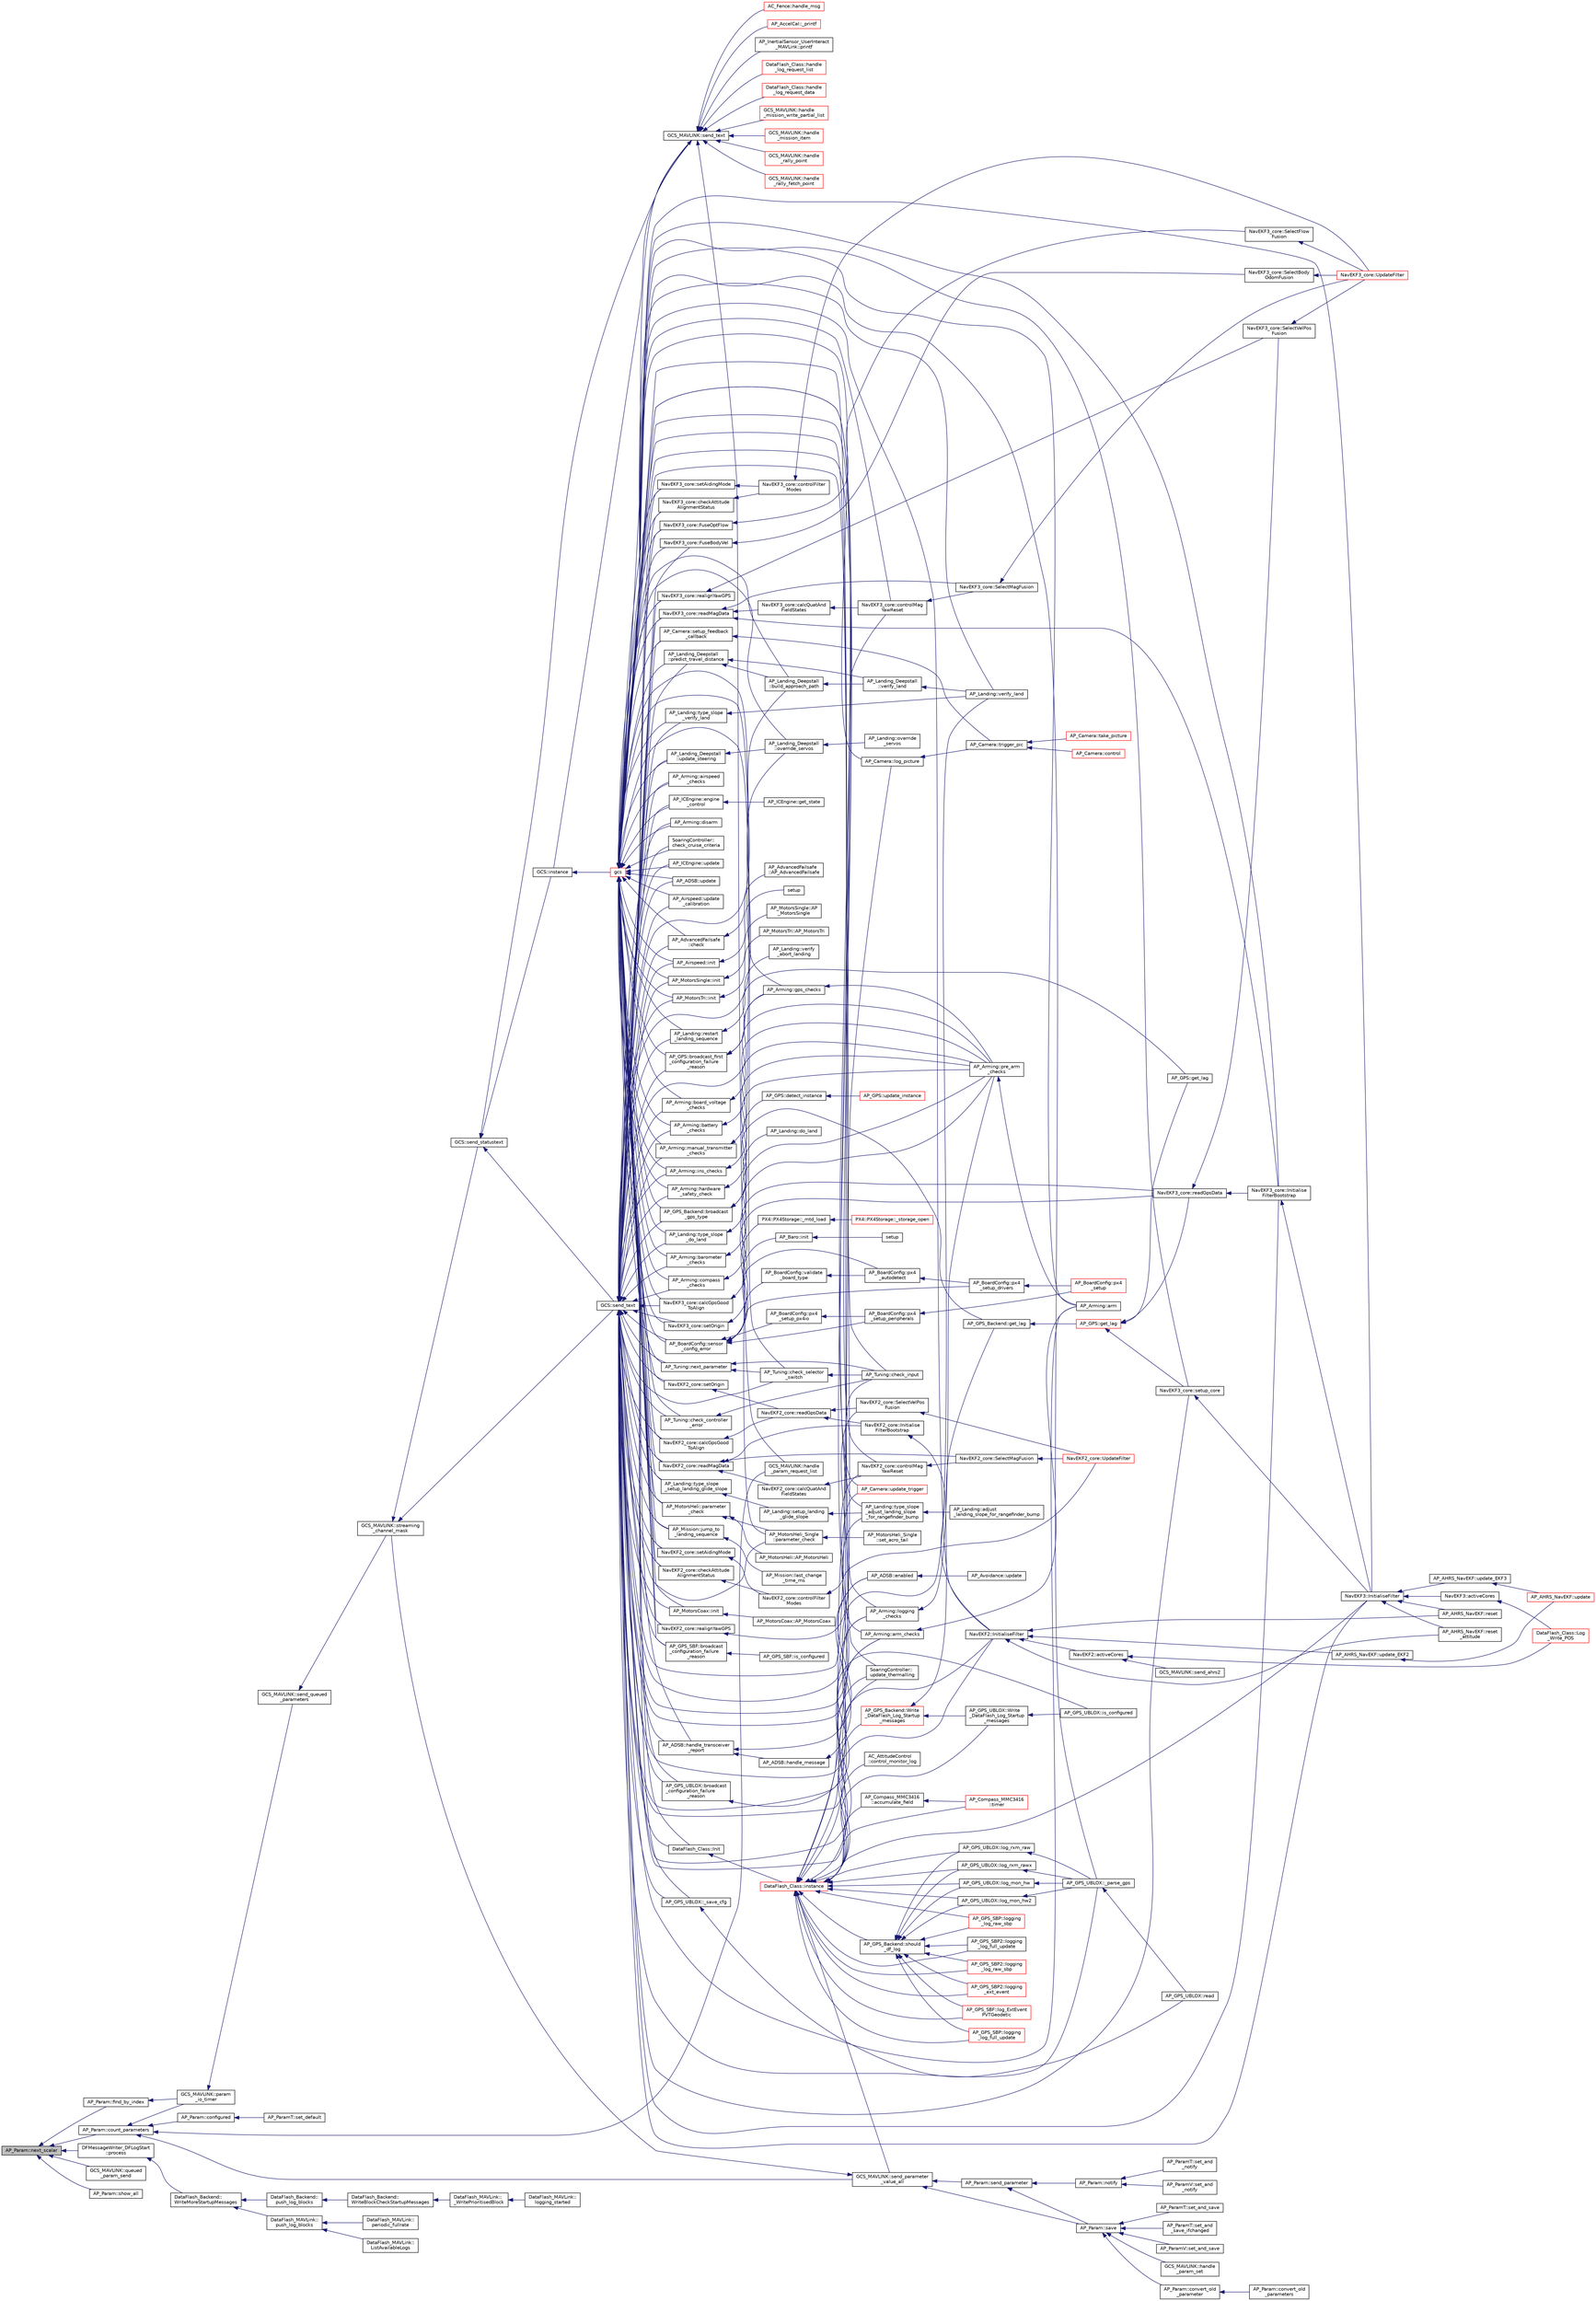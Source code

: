 digraph "AP_Param::next_scalar"
{
 // INTERACTIVE_SVG=YES
  edge [fontname="Helvetica",fontsize="10",labelfontname="Helvetica",labelfontsize="10"];
  node [fontname="Helvetica",fontsize="10",shape=record];
  rankdir="LR";
  Node1 [label="AP_Param::next_scalar",height=0.2,width=0.4,color="black", fillcolor="grey75", style="filled", fontcolor="black"];
  Node1 -> Node2 [dir="back",color="midnightblue",fontsize="10",style="solid",fontname="Helvetica"];
  Node2 [label="AP_Param::count_parameters",height=0.2,width=0.4,color="black", fillcolor="white", style="filled",URL="$classAP__Param.html#a0819a26c7b80edb7a245036d1303cc75"];
  Node2 -> Node3 [dir="back",color="midnightblue",fontsize="10",style="solid",fontname="Helvetica"];
  Node3 [label="AP_Param::configured",height=0.2,width=0.4,color="black", fillcolor="white", style="filled",URL="$classAP__Param.html#a60934eed4cae32483c185fed4cd6f2fa"];
  Node3 -> Node4 [dir="back",color="midnightblue",fontsize="10",style="solid",fontname="Helvetica"];
  Node4 [label="AP_ParamT::set_default",height=0.2,width=0.4,color="black", fillcolor="white", style="filled",URL="$classAP__ParamT.html#a2f5275aa6f7bfe76f576f9aa13282089"];
  Node2 -> Node5 [dir="back",color="midnightblue",fontsize="10",style="solid",fontname="Helvetica"];
  Node5 [label="GCS_MAVLINK::handle\l_param_request_list",height=0.2,width=0.4,color="black", fillcolor="white", style="filled",URL="$structGCS__MAVLINK.html#a45f2a7f8ba45e6d161ba4d6971e3fd66"];
  Node2 -> Node6 [dir="back",color="midnightblue",fontsize="10",style="solid",fontname="Helvetica"];
  Node6 [label="GCS_MAVLINK::param\l_io_timer",height=0.2,width=0.4,color="black", fillcolor="white", style="filled",URL="$structGCS__MAVLINK.html#aa618589386d5c8d7fd3ff554a3d91600"];
  Node6 -> Node7 [dir="back",color="midnightblue",fontsize="10",style="solid",fontname="Helvetica"];
  Node7 [label="GCS_MAVLINK::send_queued\l_parameters",height=0.2,width=0.4,color="black", fillcolor="white", style="filled",URL="$structGCS__MAVLINK.html#a44943b0751244617b9c32c9f0af6a059"];
  Node7 -> Node8 [dir="back",color="midnightblue",fontsize="10",style="solid",fontname="Helvetica"];
  Node8 [label="GCS_MAVLINK::streaming\l_channel_mask",height=0.2,width=0.4,color="black", fillcolor="white", style="filled",URL="$structGCS__MAVLINK.html#af948c4a65f98679941885e2c7cc12ac5"];
  Node8 -> Node9 [dir="back",color="midnightblue",fontsize="10",style="solid",fontname="Helvetica"];
  Node9 [label="GCS::send_text",height=0.2,width=0.4,color="black", fillcolor="white", style="filled",URL="$classGCS.html#a9866f3484283db744409e40719cef765"];
  Node9 -> Node10 [dir="back",color="midnightblue",fontsize="10",style="solid",fontname="Helvetica"];
  Node10 [label="AP_ADSB::update",height=0.2,width=0.4,color="black", fillcolor="white", style="filled",URL="$classAP__ADSB.html#ab8305f5d3238ab9efff026ed1e6dc283"];
  Node9 -> Node11 [dir="back",color="midnightblue",fontsize="10",style="solid",fontname="Helvetica"];
  Node11 [label="AP_ADSB::handle_transceiver\l_report",height=0.2,width=0.4,color="black", fillcolor="white", style="filled",URL="$classAP__ADSB.html#a3e100c93ec641fc04cbf8b0472a482f2"];
  Node11 -> Node12 [dir="back",color="midnightblue",fontsize="10",style="solid",fontname="Helvetica"];
  Node12 [label="AP_ADSB::enabled",height=0.2,width=0.4,color="black", fillcolor="white", style="filled",URL="$classAP__ADSB.html#af26aa027b7f46c7bc4c6df02e2b383d8"];
  Node12 -> Node13 [dir="back",color="midnightblue",fontsize="10",style="solid",fontname="Helvetica"];
  Node13 [label="AP_Avoidance::update",height=0.2,width=0.4,color="black", fillcolor="white", style="filled",URL="$classAP__Avoidance.html#a37059296c298d5f6d9a5fb11bab4d329"];
  Node11 -> Node14 [dir="back",color="midnightblue",fontsize="10",style="solid",fontname="Helvetica"];
  Node14 [label="AP_ADSB::handle_message",height=0.2,width=0.4,color="black", fillcolor="white", style="filled",URL="$classAP__ADSB.html#add2ce2f5a7bb949117e97164712f814e"];
  Node14 -> Node12 [dir="back",color="midnightblue",fontsize="10",style="solid",fontname="Helvetica"];
  Node9 -> Node15 [dir="back",color="midnightblue",fontsize="10",style="solid",fontname="Helvetica"];
  Node15 [label="AP_AdvancedFailsafe\l::check",height=0.2,width=0.4,color="black", fillcolor="white", style="filled",URL="$classAP__AdvancedFailsafe.html#a017a878d56457eea9bd9a59c07b92190"];
  Node15 -> Node16 [dir="back",color="midnightblue",fontsize="10",style="solid",fontname="Helvetica"];
  Node16 [label="AP_AdvancedFailsafe\l::AP_AdvancedFailsafe",height=0.2,width=0.4,color="black", fillcolor="white", style="filled",URL="$classAP__AdvancedFailsafe.html#a39be1f9cf2fd71b852e60314e24a5014"];
  Node9 -> Node17 [dir="back",color="midnightblue",fontsize="10",style="solid",fontname="Helvetica"];
  Node17 [label="AP_Airspeed::init",height=0.2,width=0.4,color="black", fillcolor="white", style="filled",URL="$classAP__Airspeed.html#a7499575104f24c6502e1148c353d9637"];
  Node17 -> Node18 [dir="back",color="midnightblue",fontsize="10",style="solid",fontname="Helvetica"];
  Node18 [label="setup",height=0.2,width=0.4,color="black", fillcolor="white", style="filled",URL="$Airspeed_8cpp.html#a4fc01d736fe50cf5b977f755b675f11d"];
  Node9 -> Node19 [dir="back",color="midnightblue",fontsize="10",style="solid",fontname="Helvetica"];
  Node19 [label="AP_Airspeed::update\l_calibration",height=0.2,width=0.4,color="black", fillcolor="white", style="filled",URL="$classAP__Airspeed.html#a1c80f3cc71861ab7b3ea235439746645"];
  Node9 -> Node20 [dir="back",color="midnightblue",fontsize="10",style="solid",fontname="Helvetica"];
  Node20 [label="AP_Arming::barometer\l_checks",height=0.2,width=0.4,color="black", fillcolor="white", style="filled",URL="$classAP__Arming.html#af6f4e5ed936ada30378367cda0ad7710"];
  Node20 -> Node21 [dir="back",color="midnightblue",fontsize="10",style="solid",fontname="Helvetica"];
  Node21 [label="AP_Arming::pre_arm\l_checks",height=0.2,width=0.4,color="black", fillcolor="white", style="filled",URL="$classAP__Arming.html#a73c03baf7f22b7124a2ac9e9286a850a"];
  Node21 -> Node22 [dir="back",color="midnightblue",fontsize="10",style="solid",fontname="Helvetica"];
  Node22 [label="AP_Arming::arm",height=0.2,width=0.4,color="black", fillcolor="white", style="filled",URL="$classAP__Arming.html#a47b859d9929a736df2f08a1cad03efcb"];
  Node9 -> Node23 [dir="back",color="midnightblue",fontsize="10",style="solid",fontname="Helvetica"];
  Node23 [label="AP_Arming::airspeed\l_checks",height=0.2,width=0.4,color="black", fillcolor="white", style="filled",URL="$classAP__Arming.html#a2b7ca6e3c7517feca088b28d45f2fc61"];
  Node9 -> Node24 [dir="back",color="midnightblue",fontsize="10",style="solid",fontname="Helvetica"];
  Node24 [label="AP_Arming::logging\l_checks",height=0.2,width=0.4,color="black", fillcolor="white", style="filled",URL="$classAP__Arming.html#a42b683a689bf706a186653bcf3c1d442"];
  Node24 -> Node21 [dir="back",color="midnightblue",fontsize="10",style="solid",fontname="Helvetica"];
  Node9 -> Node25 [dir="back",color="midnightblue",fontsize="10",style="solid",fontname="Helvetica"];
  Node25 [label="AP_Arming::ins_checks",height=0.2,width=0.4,color="black", fillcolor="white", style="filled",URL="$classAP__Arming.html#a98bb929393d206413a92adb94d443fc8"];
  Node25 -> Node21 [dir="back",color="midnightblue",fontsize="10",style="solid",fontname="Helvetica"];
  Node9 -> Node26 [dir="back",color="midnightblue",fontsize="10",style="solid",fontname="Helvetica"];
  Node26 [label="AP_Arming::compass\l_checks",height=0.2,width=0.4,color="black", fillcolor="white", style="filled",URL="$classAP__Arming.html#a24332b3f5e2e233914bce12e69ae9564"];
  Node26 -> Node21 [dir="back",color="midnightblue",fontsize="10",style="solid",fontname="Helvetica"];
  Node9 -> Node27 [dir="back",color="midnightblue",fontsize="10",style="solid",fontname="Helvetica"];
  Node27 [label="AP_Arming::gps_checks",height=0.2,width=0.4,color="black", fillcolor="white", style="filled",URL="$classAP__Arming.html#a3e31fe40e0d7d0e6befd2f82dd6b5a6d"];
  Node27 -> Node21 [dir="back",color="midnightblue",fontsize="10",style="solid",fontname="Helvetica"];
  Node9 -> Node28 [dir="back",color="midnightblue",fontsize="10",style="solid",fontname="Helvetica"];
  Node28 [label="AP_Arming::battery\l_checks",height=0.2,width=0.4,color="black", fillcolor="white", style="filled",URL="$classAP__Arming.html#a03bd378dc54cf6f8624cac6c2e59aa79"];
  Node28 -> Node21 [dir="back",color="midnightblue",fontsize="10",style="solid",fontname="Helvetica"];
  Node9 -> Node29 [dir="back",color="midnightblue",fontsize="10",style="solid",fontname="Helvetica"];
  Node29 [label="AP_Arming::hardware\l_safety_check",height=0.2,width=0.4,color="black", fillcolor="white", style="filled",URL="$classAP__Arming.html#a66dd88cc4605d1c91c655b2959274b5c"];
  Node29 -> Node21 [dir="back",color="midnightblue",fontsize="10",style="solid",fontname="Helvetica"];
  Node9 -> Node30 [dir="back",color="midnightblue",fontsize="10",style="solid",fontname="Helvetica"];
  Node30 [label="AP_Arming::manual_transmitter\l_checks",height=0.2,width=0.4,color="black", fillcolor="white", style="filled",URL="$classAP__Arming.html#aa2db8e16fc960948bf9ddd7fd875bb3b"];
  Node30 -> Node21 [dir="back",color="midnightblue",fontsize="10",style="solid",fontname="Helvetica"];
  Node9 -> Node31 [dir="back",color="midnightblue",fontsize="10",style="solid",fontname="Helvetica"];
  Node31 [label="AP_Arming::board_voltage\l_checks",height=0.2,width=0.4,color="black", fillcolor="white", style="filled",URL="$classAP__Arming.html#a3a7732a0c5ed5b5ccbb97e72c2a6587c"];
  Node31 -> Node21 [dir="back",color="midnightblue",fontsize="10",style="solid",fontname="Helvetica"];
  Node9 -> Node32 [dir="back",color="midnightblue",fontsize="10",style="solid",fontname="Helvetica"];
  Node32 [label="AP_Arming::arm_checks",height=0.2,width=0.4,color="black", fillcolor="white", style="filled",URL="$classAP__Arming.html#ab2f0095af9b74996b11006d85fc137ed"];
  Node32 -> Node22 [dir="back",color="midnightblue",fontsize="10",style="solid",fontname="Helvetica"];
  Node9 -> Node22 [dir="back",color="midnightblue",fontsize="10",style="solid",fontname="Helvetica"];
  Node9 -> Node33 [dir="back",color="midnightblue",fontsize="10",style="solid",fontname="Helvetica"];
  Node33 [label="AP_Arming::disarm",height=0.2,width=0.4,color="black", fillcolor="white", style="filled",URL="$classAP__Arming.html#a1cd502992feb63526f3e2942576d4c03"];
  Node9 -> Node34 [dir="back",color="midnightblue",fontsize="10",style="solid",fontname="Helvetica"];
  Node34 [label="AP_BoardConfig::sensor\l_config_error",height=0.2,width=0.4,color="black", fillcolor="white", style="filled",URL="$classAP__BoardConfig.html#ab7d977aecbbe7090266bee755bf2cc32"];
  Node34 -> Node35 [dir="back",color="midnightblue",fontsize="10",style="solid",fontname="Helvetica"];
  Node35 [label="PX4::PX4Storage::_mtd_load",height=0.2,width=0.4,color="black", fillcolor="white", style="filled",URL="$classPX4_1_1PX4Storage.html#aad546c170b46ea2e79f105f6a3118ae3"];
  Node35 -> Node36 [dir="back",color="midnightblue",fontsize="10",style="solid",fontname="Helvetica"];
  Node36 [label="PX4::PX4Storage::_storage_open",height=0.2,width=0.4,color="red", fillcolor="white", style="filled",URL="$classPX4_1_1PX4Storage.html#a02878fb502221c2389d3758bbab18170"];
  Node34 -> Node37 [dir="back",color="midnightblue",fontsize="10",style="solid",fontname="Helvetica"];
  Node37 [label="AP_Baro::init",height=0.2,width=0.4,color="black", fillcolor="white", style="filled",URL="$classAP__Baro.html#a942db790233528bfbb4d9a07c3454360"];
  Node37 -> Node38 [dir="back",color="midnightblue",fontsize="10",style="solid",fontname="Helvetica"];
  Node38 [label="setup",height=0.2,width=0.4,color="black", fillcolor="white", style="filled",URL="$BARO__generic_8cpp.html#a4fc01d736fe50cf5b977f755b675f11d"];
  Node34 -> Node39 [dir="back",color="midnightblue",fontsize="10",style="solid",fontname="Helvetica"];
  Node39 [label="AP_BoardConfig::px4\l_autodetect",height=0.2,width=0.4,color="black", fillcolor="white", style="filled",URL="$classAP__BoardConfig.html#a7c4ef7fb1a262ecf7ae398c064a8bd2b"];
  Node39 -> Node40 [dir="back",color="midnightblue",fontsize="10",style="solid",fontname="Helvetica"];
  Node40 [label="AP_BoardConfig::px4\l_setup_drivers",height=0.2,width=0.4,color="black", fillcolor="white", style="filled",URL="$classAP__BoardConfig.html#a8eea748fde57e8fe745477393457c576"];
  Node40 -> Node41 [dir="back",color="midnightblue",fontsize="10",style="solid",fontname="Helvetica"];
  Node41 [label="AP_BoardConfig::px4\l_setup",height=0.2,width=0.4,color="red", fillcolor="white", style="filled",URL="$classAP__BoardConfig.html#acc8c8524ca7415a823bb446a8a09d1f1"];
  Node34 -> Node40 [dir="back",color="midnightblue",fontsize="10",style="solid",fontname="Helvetica"];
  Node34 -> Node42 [dir="back",color="midnightblue",fontsize="10",style="solid",fontname="Helvetica"];
  Node42 [label="AP_BoardConfig::px4\l_setup_peripherals",height=0.2,width=0.4,color="black", fillcolor="white", style="filled",URL="$classAP__BoardConfig.html#abf10a9f4d43760ea3311c4bd22e6205f"];
  Node42 -> Node41 [dir="back",color="midnightblue",fontsize="10",style="solid",fontname="Helvetica"];
  Node34 -> Node43 [dir="back",color="midnightblue",fontsize="10",style="solid",fontname="Helvetica"];
  Node43 [label="AP_BoardConfig::px4\l_setup_px4io",height=0.2,width=0.4,color="black", fillcolor="white", style="filled",URL="$classAP__BoardConfig.html#aa2db66012c1c14fc1ae4f42ff3433785"];
  Node43 -> Node42 [dir="back",color="midnightblue",fontsize="10",style="solid",fontname="Helvetica"];
  Node34 -> Node44 [dir="back",color="midnightblue",fontsize="10",style="solid",fontname="Helvetica"];
  Node44 [label="AP_BoardConfig::validate\l_board_type",height=0.2,width=0.4,color="black", fillcolor="white", style="filled",URL="$classAP__BoardConfig.html#a4627edfc76be9285ca507f8a58c60b72"];
  Node44 -> Node39 [dir="back",color="midnightblue",fontsize="10",style="solid",fontname="Helvetica"];
  Node9 -> Node45 [dir="back",color="midnightblue",fontsize="10",style="solid",fontname="Helvetica"];
  Node45 [label="AP_Camera::setup_feedback\l_callback",height=0.2,width=0.4,color="black", fillcolor="white", style="filled",URL="$classAP__Camera.html#a52203d3c3cc7e420e58c6d0e882f35f4"];
  Node45 -> Node46 [dir="back",color="midnightblue",fontsize="10",style="solid",fontname="Helvetica"];
  Node46 [label="AP_Camera::trigger_pic",height=0.2,width=0.4,color="black", fillcolor="white", style="filled",URL="$classAP__Camera.html#a912338131e4f4ab09eb09139d471b7b3"];
  Node46 -> Node47 [dir="back",color="midnightblue",fontsize="10",style="solid",fontname="Helvetica"];
  Node47 [label="AP_Camera::control",height=0.2,width=0.4,color="red", fillcolor="white", style="filled",URL="$classAP__Camera.html#a7c7aa23d1a71db5345bb11899bbb8f31"];
  Node46 -> Node48 [dir="back",color="midnightblue",fontsize="10",style="solid",fontname="Helvetica"];
  Node48 [label="AP_Camera::take_picture",height=0.2,width=0.4,color="red", fillcolor="white", style="filled",URL="$classAP__Camera.html#a5d7170c290ba358aab4e79e8e79bbb70"];
  Node9 -> Node49 [dir="back",color="midnightblue",fontsize="10",style="solid",fontname="Helvetica"];
  Node49 [label="AP_GPS::broadcast_first\l_configuration_failure\l_reason",height=0.2,width=0.4,color="black", fillcolor="white", style="filled",URL="$classAP__GPS.html#a04a660c6aeee0add4d4d6ebac74c2944"];
  Node49 -> Node50 [dir="back",color="midnightblue",fontsize="10",style="solid",fontname="Helvetica"];
  Node50 [label="AP_GPS::get_lag",height=0.2,width=0.4,color="black", fillcolor="white", style="filled",URL="$classAP__GPS.html#a6e74a89971cdb43f9d24e5dd9a36a090"];
  Node49 -> Node27 [dir="back",color="midnightblue",fontsize="10",style="solid",fontname="Helvetica"];
  Node9 -> Node51 [dir="back",color="midnightblue",fontsize="10",style="solid",fontname="Helvetica"];
  Node51 [label="AP_GPS_SBF::broadcast\l_configuration_failure\l_reason",height=0.2,width=0.4,color="black", fillcolor="white", style="filled",URL="$classAP__GPS__SBF.html#a3afd5ceacd87462981cc290fd3dcc66d"];
  Node51 -> Node52 [dir="back",color="midnightblue",fontsize="10",style="solid",fontname="Helvetica"];
  Node52 [label="AP_GPS_SBF::is_configured",height=0.2,width=0.4,color="black", fillcolor="white", style="filled",URL="$classAP__GPS__SBF.html#a6efa60b7831d8b60ebee050d2d37842d"];
  Node9 -> Node53 [dir="back",color="midnightblue",fontsize="10",style="solid",fontname="Helvetica"];
  Node53 [label="AP_GPS_UBLOX::_parse_gps",height=0.2,width=0.4,color="black", fillcolor="white", style="filled",URL="$classAP__GPS__UBLOX.html#a16ae8ab4b0babfbc2245beb0a438ec33"];
  Node53 -> Node54 [dir="back",color="midnightblue",fontsize="10",style="solid",fontname="Helvetica"];
  Node54 [label="AP_GPS_UBLOX::read",height=0.2,width=0.4,color="black", fillcolor="white", style="filled",URL="$classAP__GPS__UBLOX.html#a09825f5ca37ee9bdb5e0939a4073a84e"];
  Node9 -> Node55 [dir="back",color="midnightblue",fontsize="10",style="solid",fontname="Helvetica"];
  Node55 [label="AP_GPS_UBLOX::_save_cfg",height=0.2,width=0.4,color="black", fillcolor="white", style="filled",URL="$classAP__GPS__UBLOX.html#a735f714c51ff36ab8e5fa4cf266627ab"];
  Node55 -> Node54 [dir="back",color="midnightblue",fontsize="10",style="solid",fontname="Helvetica"];
  Node9 -> Node56 [dir="back",color="midnightblue",fontsize="10",style="solid",fontname="Helvetica"];
  Node56 [label="AP_GPS_UBLOX::broadcast\l_configuration_failure\l_reason",height=0.2,width=0.4,color="black", fillcolor="white", style="filled",URL="$classAP__GPS__UBLOX.html#a63fbd7a6bd3cac3ce3072a4713a0d1bc"];
  Node56 -> Node57 [dir="back",color="midnightblue",fontsize="10",style="solid",fontname="Helvetica"];
  Node57 [label="AP_GPS_UBLOX::is_configured",height=0.2,width=0.4,color="black", fillcolor="white", style="filled",URL="$classAP__GPS__UBLOX.html#a58f67b3059c4ba8892d12ae9139f077d"];
  Node9 -> Node58 [dir="back",color="midnightblue",fontsize="10",style="solid",fontname="Helvetica"];
  Node58 [label="AP_GPS_Backend::broadcast\l_gps_type",height=0.2,width=0.4,color="black", fillcolor="white", style="filled",URL="$classAP__GPS__Backend.html#ae08cc0de134fdba86c629c09dc5c8790"];
  Node58 -> Node59 [dir="back",color="midnightblue",fontsize="10",style="solid",fontname="Helvetica"];
  Node59 [label="AP_GPS::detect_instance",height=0.2,width=0.4,color="black", fillcolor="white", style="filled",URL="$classAP__GPS.html#a4bdd5c70ed358b4147a58c7d09f040dd"];
  Node59 -> Node60 [dir="back",color="midnightblue",fontsize="10",style="solid",fontname="Helvetica"];
  Node60 [label="AP_GPS::update_instance",height=0.2,width=0.4,color="red", fillcolor="white", style="filled",URL="$classAP__GPS.html#a83302e8b52e5d01ae67375b3542eb460"];
  Node58 -> Node61 [dir="back",color="midnightblue",fontsize="10",style="solid",fontname="Helvetica"];
  Node61 [label="AP_GPS_Backend::get_lag",height=0.2,width=0.4,color="black", fillcolor="white", style="filled",URL="$classAP__GPS__Backend.html#aef958d85d2717afc7b1e3af3eaf19291"];
  Node61 -> Node62 [dir="back",color="midnightblue",fontsize="10",style="solid",fontname="Helvetica"];
  Node62 [label="AP_GPS::get_lag",height=0.2,width=0.4,color="red", fillcolor="white", style="filled",URL="$classAP__GPS.html#a4a682466e84404be8ca6f66816fd56a5"];
  Node62 -> Node50 [dir="back",color="midnightblue",fontsize="10",style="solid",fontname="Helvetica"];
  Node62 -> Node63 [dir="back",color="midnightblue",fontsize="10",style="solid",fontname="Helvetica"];
  Node63 [label="NavEKF3_core::readGpsData",height=0.2,width=0.4,color="black", fillcolor="white", style="filled",URL="$classNavEKF3__core.html#ac8dc281034818e5fc9b2207daa2b7c3a"];
  Node63 -> Node64 [dir="back",color="midnightblue",fontsize="10",style="solid",fontname="Helvetica"];
  Node64 [label="NavEKF3_core::Initialise\lFilterBootstrap",height=0.2,width=0.4,color="black", fillcolor="white", style="filled",URL="$classNavEKF3__core.html#aae18ada44b1b7be0d45af03391ef961a"];
  Node64 -> Node65 [dir="back",color="midnightblue",fontsize="10",style="solid",fontname="Helvetica"];
  Node65 [label="NavEKF3::InitialiseFilter",height=0.2,width=0.4,color="black", fillcolor="white", style="filled",URL="$classNavEKF3.html#a07f064fa513fbb6e7188141904f3b5b5"];
  Node65 -> Node66 [dir="back",color="midnightblue",fontsize="10",style="solid",fontname="Helvetica"];
  Node66 [label="AP_AHRS_NavEKF::update_EKF3",height=0.2,width=0.4,color="black", fillcolor="white", style="filled",URL="$classAP__AHRS__NavEKF.html#a324160404f12959e955554f5aed26459"];
  Node66 -> Node67 [dir="back",color="midnightblue",fontsize="10",style="solid",fontname="Helvetica"];
  Node67 [label="AP_AHRS_NavEKF::update",height=0.2,width=0.4,color="red", fillcolor="white", style="filled",URL="$classAP__AHRS__NavEKF.html#ac8111979c5dc37a55b2c50818534ea52"];
  Node65 -> Node68 [dir="back",color="midnightblue",fontsize="10",style="solid",fontname="Helvetica"];
  Node68 [label="AP_AHRS_NavEKF::reset",height=0.2,width=0.4,color="black", fillcolor="white", style="filled",URL="$classAP__AHRS__NavEKF.html#a532ff0df024a4537e5a108c42ba405a7"];
  Node65 -> Node69 [dir="back",color="midnightblue",fontsize="10",style="solid",fontname="Helvetica"];
  Node69 [label="AP_AHRS_NavEKF::reset\l_attitude",height=0.2,width=0.4,color="black", fillcolor="white", style="filled",URL="$classAP__AHRS__NavEKF.html#a9bd3c7f1793a48cd0d736b19fbfaf19a"];
  Node65 -> Node70 [dir="back",color="midnightblue",fontsize="10",style="solid",fontname="Helvetica"];
  Node70 [label="NavEKF3::activeCores",height=0.2,width=0.4,color="black", fillcolor="white", style="filled",URL="$classNavEKF3.html#a3e1f50ad977a17222fcd7a6851b0f2ec"];
  Node70 -> Node71 [dir="back",color="midnightblue",fontsize="10",style="solid",fontname="Helvetica"];
  Node71 [label="DataFlash_Class::Log\l_Write_POS",height=0.2,width=0.4,color="red", fillcolor="white", style="filled",URL="$classDataFlash__Class.html#a46e58faaa53c44516433f6bb7bde4163"];
  Node63 -> Node72 [dir="back",color="midnightblue",fontsize="10",style="solid",fontname="Helvetica"];
  Node72 [label="NavEKF3_core::SelectVelPos\lFusion",height=0.2,width=0.4,color="black", fillcolor="white", style="filled",URL="$classNavEKF3__core.html#a8f4723dabc873f7112948a18b290fb01"];
  Node72 -> Node73 [dir="back",color="midnightblue",fontsize="10",style="solid",fontname="Helvetica"];
  Node73 [label="NavEKF3_core::UpdateFilter",height=0.2,width=0.4,color="red", fillcolor="white", style="filled",URL="$classNavEKF3__core.html#a2a7fae9e0bf2ce6fc2f9b3918dc168d3"];
  Node62 -> Node74 [dir="back",color="midnightblue",fontsize="10",style="solid",fontname="Helvetica"];
  Node74 [label="NavEKF3_core::setup_core",height=0.2,width=0.4,color="black", fillcolor="white", style="filled",URL="$classNavEKF3__core.html#a0b8f47e59f846a862b145edfaa9b7e99"];
  Node74 -> Node65 [dir="back",color="midnightblue",fontsize="10",style="solid",fontname="Helvetica"];
  Node9 -> Node75 [dir="back",color="midnightblue",fontsize="10",style="solid",fontname="Helvetica"];
  Node75 [label="AP_ICEngine::update",height=0.2,width=0.4,color="black", fillcolor="white", style="filled",URL="$classAP__ICEngine.html#a72c0687138bdfde2f905f00be039b710"];
  Node9 -> Node76 [dir="back",color="midnightblue",fontsize="10",style="solid",fontname="Helvetica"];
  Node76 [label="AP_ICEngine::engine\l_control",height=0.2,width=0.4,color="black", fillcolor="white", style="filled",URL="$classAP__ICEngine.html#a7ff9bcb99673c2fdd18f017902759fdc"];
  Node76 -> Node77 [dir="back",color="midnightblue",fontsize="10",style="solid",fontname="Helvetica"];
  Node77 [label="AP_ICEngine::get_state",height=0.2,width=0.4,color="black", fillcolor="white", style="filled",URL="$classAP__ICEngine.html#a8f16fbca2b8c8ecd7b0c4b25e75b780c"];
  Node9 -> Node78 [dir="back",color="midnightblue",fontsize="10",style="solid",fontname="Helvetica"];
  Node78 [label="AP_Landing::verify_land",height=0.2,width=0.4,color="black", fillcolor="white", style="filled",URL="$classAP__Landing.html#afdbc34de818b9cb366336c23660fd495"];
  Node9 -> Node79 [dir="back",color="midnightblue",fontsize="10",style="solid",fontname="Helvetica"];
  Node79 [label="AP_Landing::restart\l_landing_sequence",height=0.2,width=0.4,color="black", fillcolor="white", style="filled",URL="$classAP__Landing.html#a4cb652398231c274e6061aa6b211366b"];
  Node79 -> Node80 [dir="back",color="midnightblue",fontsize="10",style="solid",fontname="Helvetica"];
  Node80 [label="AP_Landing::verify\l_abort_landing",height=0.2,width=0.4,color="black", fillcolor="white", style="filled",URL="$classAP__Landing.html#a23d5d937afe630bfa1d3eeea5d767e4b"];
  Node9 -> Node81 [dir="back",color="midnightblue",fontsize="10",style="solid",fontname="Helvetica"];
  Node81 [label="AP_Landing_Deepstall\l::override_servos",height=0.2,width=0.4,color="black", fillcolor="white", style="filled",URL="$classAP__Landing__Deepstall.html#aa518e1d049391f63af62d1374f4ee817"];
  Node81 -> Node82 [dir="back",color="midnightblue",fontsize="10",style="solid",fontname="Helvetica"];
  Node82 [label="AP_Landing::override\l_servos",height=0.2,width=0.4,color="black", fillcolor="white", style="filled",URL="$classAP__Landing.html#ab2d71a947b43a822f9b76a29ac4cf901"];
  Node9 -> Node83 [dir="back",color="midnightblue",fontsize="10",style="solid",fontname="Helvetica"];
  Node83 [label="AP_Landing_Deepstall\l::build_approach_path",height=0.2,width=0.4,color="black", fillcolor="white", style="filled",URL="$classAP__Landing__Deepstall.html#a4a72b071a83b10f686db40d93a9ddb7c"];
  Node83 -> Node84 [dir="back",color="midnightblue",fontsize="10",style="solid",fontname="Helvetica"];
  Node84 [label="AP_Landing_Deepstall\l::verify_land",height=0.2,width=0.4,color="black", fillcolor="white", style="filled",URL="$classAP__Landing__Deepstall.html#af3cde793ef57477c3468547de0a8a90f"];
  Node84 -> Node78 [dir="back",color="midnightblue",fontsize="10",style="solid",fontname="Helvetica"];
  Node9 -> Node85 [dir="back",color="midnightblue",fontsize="10",style="solid",fontname="Helvetica"];
  Node85 [label="AP_Landing_Deepstall\l::predict_travel_distance",height=0.2,width=0.4,color="black", fillcolor="white", style="filled",URL="$classAP__Landing__Deepstall.html#a03961c4449fc8bee752c05603b801f96"];
  Node85 -> Node83 [dir="back",color="midnightblue",fontsize="10",style="solid",fontname="Helvetica"];
  Node85 -> Node84 [dir="back",color="midnightblue",fontsize="10",style="solid",fontname="Helvetica"];
  Node9 -> Node86 [dir="back",color="midnightblue",fontsize="10",style="solid",fontname="Helvetica"];
  Node86 [label="AP_Landing_Deepstall\l::update_steering",height=0.2,width=0.4,color="black", fillcolor="white", style="filled",URL="$classAP__Landing__Deepstall.html#aab1493714eff9f5a31b0d084e003e536"];
  Node86 -> Node81 [dir="back",color="midnightblue",fontsize="10",style="solid",fontname="Helvetica"];
  Node9 -> Node87 [dir="back",color="midnightblue",fontsize="10",style="solid",fontname="Helvetica"];
  Node87 [label="AP_Landing::type_slope\l_do_land",height=0.2,width=0.4,color="black", fillcolor="white", style="filled",URL="$classAP__Landing.html#af39dd86c5af8eea24ce31fe858b9c26b"];
  Node87 -> Node88 [dir="back",color="midnightblue",fontsize="10",style="solid",fontname="Helvetica"];
  Node88 [label="AP_Landing::do_land",height=0.2,width=0.4,color="black", fillcolor="white", style="filled",URL="$classAP__Landing.html#ac7cb51eaa69d1bed262223b56ee2c4ce"];
  Node9 -> Node89 [dir="back",color="midnightblue",fontsize="10",style="solid",fontname="Helvetica"];
  Node89 [label="AP_Landing::type_slope\l_verify_land",height=0.2,width=0.4,color="black", fillcolor="white", style="filled",URL="$classAP__Landing.html#a7e884642791e4b1f0b9c396b86055a6a"];
  Node89 -> Node78 [dir="back",color="midnightblue",fontsize="10",style="solid",fontname="Helvetica"];
  Node9 -> Node90 [dir="back",color="midnightblue",fontsize="10",style="solid",fontname="Helvetica"];
  Node90 [label="AP_Landing::type_slope\l_adjust_landing_slope\l_for_rangefinder_bump",height=0.2,width=0.4,color="black", fillcolor="white", style="filled",URL="$classAP__Landing.html#a68317a4d27e65aadc7013a9363da5ce3"];
  Node90 -> Node91 [dir="back",color="midnightblue",fontsize="10",style="solid",fontname="Helvetica"];
  Node91 [label="AP_Landing::adjust\l_landing_slope_for_rangefinder_bump",height=0.2,width=0.4,color="black", fillcolor="white", style="filled",URL="$classAP__Landing.html#aca701ba52726269447500bdf654b3b10"];
  Node9 -> Node92 [dir="back",color="midnightblue",fontsize="10",style="solid",fontname="Helvetica"];
  Node92 [label="AP_Landing::type_slope\l_setup_landing_glide_slope",height=0.2,width=0.4,color="black", fillcolor="white", style="filled",URL="$classAP__Landing.html#a1dfa510a03baa86e6814acf6b3c75595"];
  Node92 -> Node93 [dir="back",color="midnightblue",fontsize="10",style="solid",fontname="Helvetica"];
  Node93 [label="AP_Landing::setup_landing\l_glide_slope",height=0.2,width=0.4,color="black", fillcolor="white", style="filled",URL="$classAP__Landing.html#a5cdce89b787f18c99ced194d501c50ae"];
  Node93 -> Node90 [dir="back",color="midnightblue",fontsize="10",style="solid",fontname="Helvetica"];
  Node9 -> Node94 [dir="back",color="midnightblue",fontsize="10",style="solid",fontname="Helvetica"];
  Node94 [label="AP_Mission::jump_to\l_landing_sequence",height=0.2,width=0.4,color="black", fillcolor="white", style="filled",URL="$classAP__Mission.html#a05baa29469cdd5a9606903a7c6b3f3c1"];
  Node94 -> Node95 [dir="back",color="midnightblue",fontsize="10",style="solid",fontname="Helvetica"];
  Node95 [label="AP_Mission::last_change\l_time_ms",height=0.2,width=0.4,color="black", fillcolor="white", style="filled",URL="$classAP__Mission.html#ad7c38b95e293e4a8304ecf520842e5c7"];
  Node9 -> Node96 [dir="back",color="midnightblue",fontsize="10",style="solid",fontname="Helvetica"];
  Node96 [label="AP_MotorsCoax::init",height=0.2,width=0.4,color="black", fillcolor="white", style="filled",URL="$classAP__MotorsCoax.html#a608e8b345514d5dc776e9127340c16ce"];
  Node96 -> Node97 [dir="back",color="midnightblue",fontsize="10",style="solid",fontname="Helvetica"];
  Node97 [label="AP_MotorsCoax::AP_MotorsCoax",height=0.2,width=0.4,color="black", fillcolor="white", style="filled",URL="$classAP__MotorsCoax.html#a9f2013067a9ad3699bad4bd7ec4fba55",tooltip="Constructor. "];
  Node9 -> Node98 [dir="back",color="midnightblue",fontsize="10",style="solid",fontname="Helvetica"];
  Node98 [label="AP_MotorsHeli::parameter\l_check",height=0.2,width=0.4,color="black", fillcolor="white", style="filled",URL="$classAP__MotorsHeli.html#aa7172580b1d54866a8314e3276fe629f"];
  Node98 -> Node99 [dir="back",color="midnightblue",fontsize="10",style="solid",fontname="Helvetica"];
  Node99 [label="AP_MotorsHeli::AP_MotorsHeli",height=0.2,width=0.4,color="black", fillcolor="white", style="filled",URL="$classAP__MotorsHeli.html#a800343822b4cef4639f4f0a563cb1875",tooltip="Constructor. "];
  Node98 -> Node100 [dir="back",color="midnightblue",fontsize="10",style="solid",fontname="Helvetica"];
  Node100 [label="AP_MotorsHeli_Single\l::parameter_check",height=0.2,width=0.4,color="black", fillcolor="white", style="filled",URL="$classAP__MotorsHeli__Single.html#a3a46691da820ffb3555bcf207127d372"];
  Node100 -> Node101 [dir="back",color="midnightblue",fontsize="10",style="solid",fontname="Helvetica"];
  Node101 [label="AP_MotorsHeli_Single\l::set_acro_tail",height=0.2,width=0.4,color="black", fillcolor="white", style="filled",URL="$classAP__MotorsHeli__Single.html#a190e383774bbdb47389e2a42a4b61fd0"];
  Node9 -> Node100 [dir="back",color="midnightblue",fontsize="10",style="solid",fontname="Helvetica"];
  Node9 -> Node102 [dir="back",color="midnightblue",fontsize="10",style="solid",fontname="Helvetica"];
  Node102 [label="AP_MotorsSingle::init",height=0.2,width=0.4,color="black", fillcolor="white", style="filled",URL="$classAP__MotorsSingle.html#a23f9e9dec626aa810d730065eabadbf3"];
  Node102 -> Node103 [dir="back",color="midnightblue",fontsize="10",style="solid",fontname="Helvetica"];
  Node103 [label="AP_MotorsSingle::AP\l_MotorsSingle",height=0.2,width=0.4,color="black", fillcolor="white", style="filled",URL="$classAP__MotorsSingle.html#a93eade83957680ac6f0b01fadc8fbbfa",tooltip="Constructor. "];
  Node9 -> Node104 [dir="back",color="midnightblue",fontsize="10",style="solid",fontname="Helvetica"];
  Node104 [label="AP_MotorsTri::init",height=0.2,width=0.4,color="black", fillcolor="white", style="filled",URL="$classAP__MotorsTri.html#ab3d9289eccb10b59908b71f5d6deef12"];
  Node104 -> Node105 [dir="back",color="midnightblue",fontsize="10",style="solid",fontname="Helvetica"];
  Node105 [label="AP_MotorsTri::AP_MotorsTri",height=0.2,width=0.4,color="black", fillcolor="white", style="filled",URL="$classAP__MotorsTri.html#a282f48b7e788fbbe5ae835a00937cb02",tooltip="Constructor. "];
  Node9 -> Node106 [dir="back",color="midnightblue",fontsize="10",style="solid",fontname="Helvetica"];
  Node106 [label="NavEKF2::InitialiseFilter",height=0.2,width=0.4,color="black", fillcolor="white", style="filled",URL="$classNavEKF2.html#a9c447b8d84abf2dfc845ddbbbad46a2b"];
  Node106 -> Node107 [dir="back",color="midnightblue",fontsize="10",style="solid",fontname="Helvetica"];
  Node107 [label="AP_AHRS_NavEKF::update_EKF2",height=0.2,width=0.4,color="black", fillcolor="white", style="filled",URL="$classAP__AHRS__NavEKF.html#a0187c6d3d4348b002a204c05d3e94b07"];
  Node107 -> Node67 [dir="back",color="midnightblue",fontsize="10",style="solid",fontname="Helvetica"];
  Node106 -> Node68 [dir="back",color="midnightblue",fontsize="10",style="solid",fontname="Helvetica"];
  Node106 -> Node69 [dir="back",color="midnightblue",fontsize="10",style="solid",fontname="Helvetica"];
  Node106 -> Node108 [dir="back",color="midnightblue",fontsize="10",style="solid",fontname="Helvetica"];
  Node108 [label="NavEKF2::activeCores",height=0.2,width=0.4,color="black", fillcolor="white", style="filled",URL="$classNavEKF2.html#ab18af2714c15fcf190493c01e2a28c73"];
  Node108 -> Node71 [dir="back",color="midnightblue",fontsize="10",style="solid",fontname="Helvetica"];
  Node108 -> Node109 [dir="back",color="midnightblue",fontsize="10",style="solid",fontname="Helvetica"];
  Node109 [label="GCS_MAVLINK::send_ahrs2",height=0.2,width=0.4,color="black", fillcolor="white", style="filled",URL="$structGCS__MAVLINK.html#a558ba3447048b78cb9dde460053e2741"];
  Node9 -> Node110 [dir="back",color="midnightblue",fontsize="10",style="solid",fontname="Helvetica"];
  Node110 [label="NavEKF2_core::setAidingMode",height=0.2,width=0.4,color="black", fillcolor="white", style="filled",URL="$classNavEKF2__core.html#a9bd042974d65cfc6b789959c980281e9"];
  Node110 -> Node111 [dir="back",color="midnightblue",fontsize="10",style="solid",fontname="Helvetica"];
  Node111 [label="NavEKF2_core::controlFilter\lModes",height=0.2,width=0.4,color="black", fillcolor="white", style="filled",URL="$classNavEKF2__core.html#a9c41b138c335540f4cc51c4b3fff9b9f"];
  Node111 -> Node112 [dir="back",color="midnightblue",fontsize="10",style="solid",fontname="Helvetica"];
  Node112 [label="NavEKF2_core::UpdateFilter",height=0.2,width=0.4,color="red", fillcolor="white", style="filled",URL="$classNavEKF2__core.html#a5f5c815cbd5ebba30d731f89f87726c3"];
  Node9 -> Node113 [dir="back",color="midnightblue",fontsize="10",style="solid",fontname="Helvetica"];
  Node113 [label="NavEKF2_core::checkAttitude\lAlignmentStatus",height=0.2,width=0.4,color="black", fillcolor="white", style="filled",URL="$classNavEKF2__core.html#aeae0381fbcdde23ea1a58f929d0aeafb"];
  Node113 -> Node111 [dir="back",color="midnightblue",fontsize="10",style="solid",fontname="Helvetica"];
  Node9 -> Node114 [dir="back",color="midnightblue",fontsize="10",style="solid",fontname="Helvetica"];
  Node114 [label="NavEKF2_core::setOrigin",height=0.2,width=0.4,color="black", fillcolor="white", style="filled",URL="$classNavEKF2__core.html#af5d9a266f5cbe14a3777c0fd4b54a8a2"];
  Node114 -> Node115 [dir="back",color="midnightblue",fontsize="10",style="solid",fontname="Helvetica"];
  Node115 [label="NavEKF2_core::readGpsData",height=0.2,width=0.4,color="black", fillcolor="white", style="filled",URL="$classNavEKF2__core.html#ae325dba2deac733f1de41c5e7ee4f707"];
  Node115 -> Node116 [dir="back",color="midnightblue",fontsize="10",style="solid",fontname="Helvetica"];
  Node116 [label="NavEKF2_core::Initialise\lFilterBootstrap",height=0.2,width=0.4,color="black", fillcolor="white", style="filled",URL="$classNavEKF2__core.html#a4a06ae47c3edebdecd2b179a0567f00b"];
  Node116 -> Node106 [dir="back",color="midnightblue",fontsize="10",style="solid",fontname="Helvetica"];
  Node115 -> Node117 [dir="back",color="midnightblue",fontsize="10",style="solid",fontname="Helvetica"];
  Node117 [label="NavEKF2_core::SelectVelPos\lFusion",height=0.2,width=0.4,color="black", fillcolor="white", style="filled",URL="$classNavEKF2__core.html#aff31047fa71772bca7ce574617ede0f6"];
  Node117 -> Node112 [dir="back",color="midnightblue",fontsize="10",style="solid",fontname="Helvetica"];
  Node9 -> Node118 [dir="back",color="midnightblue",fontsize="10",style="solid",fontname="Helvetica"];
  Node118 [label="NavEKF2_core::controlMag\lYawReset",height=0.2,width=0.4,color="black", fillcolor="white", style="filled",URL="$classNavEKF2__core.html#a3989e564224adfa26b0e32a5a03aca10"];
  Node118 -> Node119 [dir="back",color="midnightblue",fontsize="10",style="solid",fontname="Helvetica"];
  Node119 [label="NavEKF2_core::SelectMagFusion",height=0.2,width=0.4,color="black", fillcolor="white", style="filled",URL="$classNavEKF2__core.html#aa0f6cd840e93e0233f056c88ce45ef85"];
  Node119 -> Node112 [dir="back",color="midnightblue",fontsize="10",style="solid",fontname="Helvetica"];
  Node9 -> Node120 [dir="back",color="midnightblue",fontsize="10",style="solid",fontname="Helvetica"];
  Node120 [label="NavEKF2_core::realignYawGPS",height=0.2,width=0.4,color="black", fillcolor="white", style="filled",URL="$classNavEKF2__core.html#aed15cb967c48ddec08676da95e7af668"];
  Node120 -> Node117 [dir="back",color="midnightblue",fontsize="10",style="solid",fontname="Helvetica"];
  Node9 -> Node121 [dir="back",color="midnightblue",fontsize="10",style="solid",fontname="Helvetica"];
  Node121 [label="NavEKF2_core::readMagData",height=0.2,width=0.4,color="black", fillcolor="white", style="filled",URL="$classNavEKF2__core.html#abf6ac301297f486d9690d97c7a19dad8"];
  Node121 -> Node116 [dir="back",color="midnightblue",fontsize="10",style="solid",fontname="Helvetica"];
  Node121 -> Node122 [dir="back",color="midnightblue",fontsize="10",style="solid",fontname="Helvetica"];
  Node122 [label="NavEKF2_core::calcQuatAnd\lFieldStates",height=0.2,width=0.4,color="black", fillcolor="white", style="filled",URL="$classNavEKF2__core.html#af6d172634e15ba1643bf4c53c390f5e2"];
  Node122 -> Node118 [dir="back",color="midnightblue",fontsize="10",style="solid",fontname="Helvetica"];
  Node121 -> Node119 [dir="back",color="midnightblue",fontsize="10",style="solid",fontname="Helvetica"];
  Node9 -> Node123 [dir="back",color="midnightblue",fontsize="10",style="solid",fontname="Helvetica"];
  Node123 [label="NavEKF2_core::calcGpsGood\lToAlign",height=0.2,width=0.4,color="black", fillcolor="white", style="filled",URL="$classNavEKF2__core.html#af17ad10645eedde6134e5988ed2b80b2"];
  Node123 -> Node115 [dir="back",color="midnightblue",fontsize="10",style="solid",fontname="Helvetica"];
  Node9 -> Node65 [dir="back",color="midnightblue",fontsize="10",style="solid",fontname="Helvetica"];
  Node9 -> Node124 [dir="back",color="midnightblue",fontsize="10",style="solid",fontname="Helvetica"];
  Node124 [label="NavEKF3_core::setAidingMode",height=0.2,width=0.4,color="black", fillcolor="white", style="filled",URL="$classNavEKF3__core.html#aa136ad0e0f33a45a6f9d907e4543b9c2"];
  Node124 -> Node125 [dir="back",color="midnightblue",fontsize="10",style="solid",fontname="Helvetica"];
  Node125 [label="NavEKF3_core::controlFilter\lModes",height=0.2,width=0.4,color="black", fillcolor="white", style="filled",URL="$classNavEKF3__core.html#a95c6e08d506573f77311f547a0d97fd2"];
  Node125 -> Node73 [dir="back",color="midnightblue",fontsize="10",style="solid",fontname="Helvetica"];
  Node9 -> Node126 [dir="back",color="midnightblue",fontsize="10",style="solid",fontname="Helvetica"];
  Node126 [label="NavEKF3_core::checkAttitude\lAlignmentStatus",height=0.2,width=0.4,color="black", fillcolor="white", style="filled",URL="$classNavEKF3__core.html#a7ccaa712cd813dd23e6cb1a438be83ae"];
  Node126 -> Node125 [dir="back",color="midnightblue",fontsize="10",style="solid",fontname="Helvetica"];
  Node9 -> Node127 [dir="back",color="midnightblue",fontsize="10",style="solid",fontname="Helvetica"];
  Node127 [label="NavEKF3_core::setOrigin",height=0.2,width=0.4,color="black", fillcolor="white", style="filled",URL="$classNavEKF3__core.html#af9e8c548152f6184e43f212ce519d228"];
  Node127 -> Node63 [dir="back",color="midnightblue",fontsize="10",style="solid",fontname="Helvetica"];
  Node9 -> Node74 [dir="back",color="midnightblue",fontsize="10",style="solid",fontname="Helvetica"];
  Node9 -> Node64 [dir="back",color="midnightblue",fontsize="10",style="solid",fontname="Helvetica"];
  Node9 -> Node128 [dir="back",color="midnightblue",fontsize="10",style="solid",fontname="Helvetica"];
  Node128 [label="NavEKF3_core::controlMag\lYawReset",height=0.2,width=0.4,color="black", fillcolor="white", style="filled",URL="$classNavEKF3__core.html#ae050fc8e6c45d5134f8cba8dabc719e8"];
  Node128 -> Node129 [dir="back",color="midnightblue",fontsize="10",style="solid",fontname="Helvetica"];
  Node129 [label="NavEKF3_core::SelectMagFusion",height=0.2,width=0.4,color="black", fillcolor="white", style="filled",URL="$classNavEKF3__core.html#a800d407d377e6532d563c68cc3c731d8"];
  Node129 -> Node73 [dir="back",color="midnightblue",fontsize="10",style="solid",fontname="Helvetica"];
  Node9 -> Node130 [dir="back",color="midnightblue",fontsize="10",style="solid",fontname="Helvetica"];
  Node130 [label="NavEKF3_core::realignYawGPS",height=0.2,width=0.4,color="black", fillcolor="white", style="filled",URL="$classNavEKF3__core.html#a178c96e9746f94c6aff4c1af261f1a02"];
  Node130 -> Node72 [dir="back",color="midnightblue",fontsize="10",style="solid",fontname="Helvetica"];
  Node9 -> Node131 [dir="back",color="midnightblue",fontsize="10",style="solid",fontname="Helvetica"];
  Node131 [label="NavEKF3_core::readMagData",height=0.2,width=0.4,color="black", fillcolor="white", style="filled",URL="$classNavEKF3__core.html#a39fe9f76e9c368cba51e9af9b2367513"];
  Node131 -> Node64 [dir="back",color="midnightblue",fontsize="10",style="solid",fontname="Helvetica"];
  Node131 -> Node132 [dir="back",color="midnightblue",fontsize="10",style="solid",fontname="Helvetica"];
  Node132 [label="NavEKF3_core::calcQuatAnd\lFieldStates",height=0.2,width=0.4,color="black", fillcolor="white", style="filled",URL="$classNavEKF3__core.html#a93a3f4411a8dc4df4819e13856d037d5"];
  Node132 -> Node128 [dir="back",color="midnightblue",fontsize="10",style="solid",fontname="Helvetica"];
  Node131 -> Node129 [dir="back",color="midnightblue",fontsize="10",style="solid",fontname="Helvetica"];
  Node9 -> Node133 [dir="back",color="midnightblue",fontsize="10",style="solid",fontname="Helvetica"];
  Node133 [label="NavEKF3_core::FuseOptFlow",height=0.2,width=0.4,color="black", fillcolor="white", style="filled",URL="$classNavEKF3__core.html#a54648c765fad2d34d1de4453beb07f01"];
  Node133 -> Node134 [dir="back",color="midnightblue",fontsize="10",style="solid",fontname="Helvetica"];
  Node134 [label="NavEKF3_core::SelectFlow\lFusion",height=0.2,width=0.4,color="black", fillcolor="white", style="filled",URL="$classNavEKF3__core.html#a39734940646764850a021495895c7beb"];
  Node134 -> Node73 [dir="back",color="midnightblue",fontsize="10",style="solid",fontname="Helvetica"];
  Node9 -> Node135 [dir="back",color="midnightblue",fontsize="10",style="solid",fontname="Helvetica"];
  Node135 [label="NavEKF3_core::FuseBodyVel",height=0.2,width=0.4,color="black", fillcolor="white", style="filled",URL="$classNavEKF3__core.html#ac3a112101b27d4efd4d9f9cb7904268f"];
  Node135 -> Node136 [dir="back",color="midnightblue",fontsize="10",style="solid",fontname="Helvetica"];
  Node136 [label="NavEKF3_core::SelectBody\lOdomFusion",height=0.2,width=0.4,color="black", fillcolor="white", style="filled",URL="$classNavEKF3__core.html#a3428bb1101c7d29ed20a768b39e234a1"];
  Node136 -> Node73 [dir="back",color="midnightblue",fontsize="10",style="solid",fontname="Helvetica"];
  Node9 -> Node137 [dir="back",color="midnightblue",fontsize="10",style="solid",fontname="Helvetica"];
  Node137 [label="NavEKF3_core::calcGpsGood\lToAlign",height=0.2,width=0.4,color="black", fillcolor="white", style="filled",URL="$classNavEKF3__core.html#ab712c6228fff3e0413b5bf039755ccaf"];
  Node137 -> Node63 [dir="back",color="midnightblue",fontsize="10",style="solid",fontname="Helvetica"];
  Node9 -> Node138 [dir="back",color="midnightblue",fontsize="10",style="solid",fontname="Helvetica"];
  Node138 [label="SoaringController::\lcheck_cruise_criteria",height=0.2,width=0.4,color="black", fillcolor="white", style="filled",URL="$classSoaringController.html#a67d3126fd2b67b567a8aac3998948170"];
  Node9 -> Node139 [dir="back",color="midnightblue",fontsize="10",style="solid",fontname="Helvetica"];
  Node139 [label="SoaringController::\lupdate_thermalling",height=0.2,width=0.4,color="black", fillcolor="white", style="filled",URL="$classSoaringController.html#abfbc693fd6c93da20fb098aedf6fd596"];
  Node9 -> Node140 [dir="back",color="midnightblue",fontsize="10",style="solid",fontname="Helvetica"];
  Node140 [label="AP_Tuning::check_selector\l_switch",height=0.2,width=0.4,color="black", fillcolor="white", style="filled",URL="$classAP__Tuning.html#a2c322bf5acb10cb09aee89436abf4e04"];
  Node140 -> Node141 [dir="back",color="midnightblue",fontsize="10",style="solid",fontname="Helvetica"];
  Node141 [label="AP_Tuning::check_input",height=0.2,width=0.4,color="black", fillcolor="white", style="filled",URL="$classAP__Tuning.html#a26bf8c5e3711e547ce95654ca285fecb"];
  Node9 -> Node141 [dir="back",color="midnightblue",fontsize="10",style="solid",fontname="Helvetica"];
  Node9 -> Node142 [dir="back",color="midnightblue",fontsize="10",style="solid",fontname="Helvetica"];
  Node142 [label="AP_Tuning::next_parameter",height=0.2,width=0.4,color="black", fillcolor="white", style="filled",URL="$classAP__Tuning.html#a983f0deed9283fcce372f6cc12746b67"];
  Node142 -> Node140 [dir="back",color="midnightblue",fontsize="10",style="solid",fontname="Helvetica"];
  Node142 -> Node141 [dir="back",color="midnightblue",fontsize="10",style="solid",fontname="Helvetica"];
  Node9 -> Node143 [dir="back",color="midnightblue",fontsize="10",style="solid",fontname="Helvetica"];
  Node143 [label="AP_Tuning::check_controller\l_error",height=0.2,width=0.4,color="black", fillcolor="white", style="filled",URL="$classAP__Tuning.html#a2edf7f8bc74c25be438ec7ceacbe9267"];
  Node143 -> Node141 [dir="back",color="midnightblue",fontsize="10",style="solid",fontname="Helvetica"];
  Node9 -> Node144 [dir="back",color="midnightblue",fontsize="10",style="solid",fontname="Helvetica"];
  Node144 [label="DataFlash_Class::Init",height=0.2,width=0.4,color="black", fillcolor="white", style="filled",URL="$classDataFlash__Class.html#aabebe7ff9db07e2890274fceaa81b063"];
  Node144 -> Node145 [dir="back",color="midnightblue",fontsize="10",style="solid",fontname="Helvetica"];
  Node145 [label="DataFlash_Class::instance",height=0.2,width=0.4,color="red", fillcolor="white", style="filled",URL="$classDataFlash__Class.html#af898b7f68e05b5d2a6eaf53d2c178983"];
  Node145 -> Node146 [dir="back",color="midnightblue",fontsize="10",style="solid",fontname="Helvetica"];
  Node146 [label="AC_AttitudeControl\l::control_monitor_log",height=0.2,width=0.4,color="black", fillcolor="white", style="filled",URL="$classAC__AttitudeControl.html#a24124a33c8cd7a9cd575d0c16a1e2d5b"];
  Node145 -> Node24 [dir="back",color="midnightblue",fontsize="10",style="solid",fontname="Helvetica"];
  Node145 -> Node32 [dir="back",color="midnightblue",fontsize="10",style="solid",fontname="Helvetica"];
  Node145 -> Node147 [dir="back",color="midnightblue",fontsize="10",style="solid",fontname="Helvetica"];
  Node147 [label="AP_Camera::log_picture",height=0.2,width=0.4,color="black", fillcolor="white", style="filled",URL="$classAP__Camera.html#ae511c5d9c318c1650f04b4ecb5709112"];
  Node147 -> Node46 [dir="back",color="midnightblue",fontsize="10",style="solid",fontname="Helvetica"];
  Node145 -> Node148 [dir="back",color="midnightblue",fontsize="10",style="solid",fontname="Helvetica"];
  Node148 [label="AP_Camera::update_trigger",height=0.2,width=0.4,color="red", fillcolor="white", style="filled",URL="$classAP__Camera.html#a3809f54e2cc95832bb8d5e43451e834f"];
  Node145 -> Node149 [dir="back",color="midnightblue",fontsize="10",style="solid",fontname="Helvetica"];
  Node149 [label="AP_Compass_MMC3416\l::timer",height=0.2,width=0.4,color="red", fillcolor="white", style="filled",URL="$classAP__Compass__MMC3416.html#a8b5b61173af45f3892c51bbeda783190"];
  Node145 -> Node150 [dir="back",color="midnightblue",fontsize="10",style="solid",fontname="Helvetica"];
  Node150 [label="AP_Compass_MMC3416\l::accumulate_field",height=0.2,width=0.4,color="black", fillcolor="white", style="filled",URL="$classAP__Compass__MMC3416.html#aa81525e474696e469db55ad9712a1b4f"];
  Node150 -> Node149 [dir="back",color="midnightblue",fontsize="10",style="solid",fontname="Helvetica"];
  Node145 -> Node151 [dir="back",color="midnightblue",fontsize="10",style="solid",fontname="Helvetica"];
  Node151 [label="AP_GPS_SBF::log_ExtEvent\lPVTGeodetic",height=0.2,width=0.4,color="red", fillcolor="white", style="filled",URL="$classAP__GPS__SBF.html#a029bda686db2bccb2b98f78cf5ea38fe"];
  Node145 -> Node152 [dir="back",color="midnightblue",fontsize="10",style="solid",fontname="Helvetica"];
  Node152 [label="AP_GPS_SBP::logging\l_log_full_update",height=0.2,width=0.4,color="red", fillcolor="white", style="filled",URL="$classAP__GPS__SBP.html#af5d2846c5c8368ab5d6d9456f78cb04d"];
  Node145 -> Node153 [dir="back",color="midnightblue",fontsize="10",style="solid",fontname="Helvetica"];
  Node153 [label="AP_GPS_SBP::logging\l_log_raw_sbp",height=0.2,width=0.4,color="red", fillcolor="white", style="filled",URL="$classAP__GPS__SBP.html#a03c2f3629f94e7b6df5989cc33d9d59a"];
  Node145 -> Node154 [dir="back",color="midnightblue",fontsize="10",style="solid",fontname="Helvetica"];
  Node154 [label="AP_GPS_SBP2::logging\l_log_full_update",height=0.2,width=0.4,color="black", fillcolor="white", style="filled",URL="$classAP__GPS__SBP2.html#adc254567a151ff0db903b861319f0d56"];
  Node145 -> Node155 [dir="back",color="midnightblue",fontsize="10",style="solid",fontname="Helvetica"];
  Node155 [label="AP_GPS_SBP2::logging\l_log_raw_sbp",height=0.2,width=0.4,color="red", fillcolor="white", style="filled",URL="$classAP__GPS__SBP2.html#af58239a6684265d3fde51012411d110c"];
  Node145 -> Node156 [dir="back",color="midnightblue",fontsize="10",style="solid",fontname="Helvetica"];
  Node156 [label="AP_GPS_SBP2::logging\l_ext_event",height=0.2,width=0.4,color="red", fillcolor="white", style="filled",URL="$classAP__GPS__SBP2.html#ae8c7f53ee8183d7f0b915e9b5a494ae6"];
  Node145 -> Node157 [dir="back",color="midnightblue",fontsize="10",style="solid",fontname="Helvetica"];
  Node157 [label="AP_GPS_UBLOX::log_mon_hw",height=0.2,width=0.4,color="black", fillcolor="white", style="filled",URL="$classAP__GPS__UBLOX.html#afaad8ce1ad6c2192e2608e5731789b25"];
  Node157 -> Node53 [dir="back",color="midnightblue",fontsize="10",style="solid",fontname="Helvetica"];
  Node145 -> Node158 [dir="back",color="midnightblue",fontsize="10",style="solid",fontname="Helvetica"];
  Node158 [label="AP_GPS_UBLOX::log_mon_hw2",height=0.2,width=0.4,color="black", fillcolor="white", style="filled",URL="$classAP__GPS__UBLOX.html#aa371c3daa15a309ab65f1522471ff5c2"];
  Node158 -> Node53 [dir="back",color="midnightblue",fontsize="10",style="solid",fontname="Helvetica"];
  Node145 -> Node159 [dir="back",color="midnightblue",fontsize="10",style="solid",fontname="Helvetica"];
  Node159 [label="AP_GPS_UBLOX::log_rxm_raw",height=0.2,width=0.4,color="black", fillcolor="white", style="filled",URL="$classAP__GPS__UBLOX.html#a599fc077195cbe106d1da825688b1440"];
  Node159 -> Node53 [dir="back",color="midnightblue",fontsize="10",style="solid",fontname="Helvetica"];
  Node145 -> Node160 [dir="back",color="midnightblue",fontsize="10",style="solid",fontname="Helvetica"];
  Node160 [label="AP_GPS_UBLOX::log_rxm_rawx",height=0.2,width=0.4,color="black", fillcolor="white", style="filled",URL="$classAP__GPS__UBLOX.html#a3974f2089cb33bed89e19cfe3c7521f8"];
  Node160 -> Node53 [dir="back",color="midnightblue",fontsize="10",style="solid",fontname="Helvetica"];
  Node145 -> Node161 [dir="back",color="midnightblue",fontsize="10",style="solid",fontname="Helvetica"];
  Node161 [label="AP_GPS_UBLOX::Write\l_DataFlash_Log_Startup\l_messages",height=0.2,width=0.4,color="black", fillcolor="white", style="filled",URL="$classAP__GPS__UBLOX.html#ad1a1399983bb79c5eb8900f555a825a0"];
  Node161 -> Node57 [dir="back",color="midnightblue",fontsize="10",style="solid",fontname="Helvetica"];
  Node145 -> Node162 [dir="back",color="midnightblue",fontsize="10",style="solid",fontname="Helvetica"];
  Node162 [label="AP_GPS_Backend::Write\l_DataFlash_Log_Startup\l_messages",height=0.2,width=0.4,color="red", fillcolor="white", style="filled",URL="$classAP__GPS__Backend.html#a40451188361a2919d0061132e07af262"];
  Node162 -> Node61 [dir="back",color="midnightblue",fontsize="10",style="solid",fontname="Helvetica"];
  Node162 -> Node161 [dir="back",color="midnightblue",fontsize="10",style="solid",fontname="Helvetica"];
  Node145 -> Node163 [dir="back",color="midnightblue",fontsize="10",style="solid",fontname="Helvetica"];
  Node163 [label="AP_GPS_Backend::should\l_df_log",height=0.2,width=0.4,color="black", fillcolor="white", style="filled",URL="$classAP__GPS__Backend.html#a78d22fd7b536578b4b444c4ac63d2fda"];
  Node163 -> Node151 [dir="back",color="midnightblue",fontsize="10",style="solid",fontname="Helvetica"];
  Node163 -> Node157 [dir="back",color="midnightblue",fontsize="10",style="solid",fontname="Helvetica"];
  Node163 -> Node158 [dir="back",color="midnightblue",fontsize="10",style="solid",fontname="Helvetica"];
  Node163 -> Node159 [dir="back",color="midnightblue",fontsize="10",style="solid",fontname="Helvetica"];
  Node163 -> Node160 [dir="back",color="midnightblue",fontsize="10",style="solid",fontname="Helvetica"];
  Node163 -> Node156 [dir="back",color="midnightblue",fontsize="10",style="solid",fontname="Helvetica"];
  Node163 -> Node152 [dir="back",color="midnightblue",fontsize="10",style="solid",fontname="Helvetica"];
  Node163 -> Node154 [dir="back",color="midnightblue",fontsize="10",style="solid",fontname="Helvetica"];
  Node163 -> Node153 [dir="back",color="midnightblue",fontsize="10",style="solid",fontname="Helvetica"];
  Node163 -> Node155 [dir="back",color="midnightblue",fontsize="10",style="solid",fontname="Helvetica"];
  Node145 -> Node106 [dir="back",color="midnightblue",fontsize="10",style="solid",fontname="Helvetica"];
  Node145 -> Node65 [dir="back",color="midnightblue",fontsize="10",style="solid",fontname="Helvetica"];
  Node145 -> Node139 [dir="back",color="midnightblue",fontsize="10",style="solid",fontname="Helvetica"];
  Node145 -> Node164 [dir="back",color="midnightblue",fontsize="10",style="solid",fontname="Helvetica"];
  Node164 [label="GCS_MAVLINK::send_parameter\l_value_all",height=0.2,width=0.4,color="black", fillcolor="white", style="filled",URL="$structGCS__MAVLINK.html#a1b0f7429c8fb152e17cd5fc0ff0d9267"];
  Node164 -> Node165 [dir="back",color="midnightblue",fontsize="10",style="solid",fontname="Helvetica"];
  Node165 [label="AP_Param::save",height=0.2,width=0.4,color="black", fillcolor="white", style="filled",URL="$classAP__Param.html#ae498713a1575d30e9a10507d76c15e86"];
  Node165 -> Node166 [dir="back",color="midnightblue",fontsize="10",style="solid",fontname="Helvetica"];
  Node166 [label="AP_Param::convert_old\l_parameter",height=0.2,width=0.4,color="black", fillcolor="white", style="filled",URL="$classAP__Param.html#a654a77016ef0dadc5426cbeda0c70662"];
  Node166 -> Node167 [dir="back",color="midnightblue",fontsize="10",style="solid",fontname="Helvetica"];
  Node167 [label="AP_Param::convert_old\l_parameters",height=0.2,width=0.4,color="black", fillcolor="white", style="filled",URL="$classAP__Param.html#ab0fc2976026f41763aa102cd2e67fbb0"];
  Node165 -> Node168 [dir="back",color="midnightblue",fontsize="10",style="solid",fontname="Helvetica"];
  Node168 [label="AP_ParamT::set_and_save",height=0.2,width=0.4,color="black", fillcolor="white", style="filled",URL="$classAP__ParamT.html#a25edf0e710f7be745fcf64636ba69be8"];
  Node165 -> Node169 [dir="back",color="midnightblue",fontsize="10",style="solid",fontname="Helvetica"];
  Node169 [label="AP_ParamT::set_and\l_save_ifchanged",height=0.2,width=0.4,color="black", fillcolor="white", style="filled",URL="$classAP__ParamT.html#a950a2a2acb4a1073314733cd0856f31f"];
  Node165 -> Node170 [dir="back",color="midnightblue",fontsize="10",style="solid",fontname="Helvetica"];
  Node170 [label="AP_ParamV::set_and_save",height=0.2,width=0.4,color="black", fillcolor="white", style="filled",URL="$classAP__ParamV.html#ad0e5c746e1c9ae91c58e17e84f5ea390"];
  Node165 -> Node171 [dir="back",color="midnightblue",fontsize="10",style="solid",fontname="Helvetica"];
  Node171 [label="GCS_MAVLINK::handle\l_param_set",height=0.2,width=0.4,color="black", fillcolor="white", style="filled",URL="$structGCS__MAVLINK.html#ae8138868be824c9478307c705a0e6763"];
  Node164 -> Node172 [dir="back",color="midnightblue",fontsize="10",style="solid",fontname="Helvetica"];
  Node172 [label="AP_Param::send_parameter",height=0.2,width=0.4,color="black", fillcolor="white", style="filled",URL="$classAP__Param.html#ad4a068b84163265a3753bbf7ab1fe1c9"];
  Node172 -> Node173 [dir="back",color="midnightblue",fontsize="10",style="solid",fontname="Helvetica"];
  Node173 [label="AP_Param::notify",height=0.2,width=0.4,color="black", fillcolor="white", style="filled",URL="$classAP__Param.html#aba65529d8f02fe19a3a3e965733299e3"];
  Node173 -> Node174 [dir="back",color="midnightblue",fontsize="10",style="solid",fontname="Helvetica"];
  Node174 [label="AP_ParamT::set_and\l_notify",height=0.2,width=0.4,color="black", fillcolor="white", style="filled",URL="$classAP__ParamT.html#a62b1304c3772c44d2ec6f89539783eb3"];
  Node173 -> Node175 [dir="back",color="midnightblue",fontsize="10",style="solid",fontname="Helvetica"];
  Node175 [label="AP_ParamV::set_and\l_notify",height=0.2,width=0.4,color="black", fillcolor="white", style="filled",URL="$classAP__ParamV.html#ae08489200f14ff69e81f561f7faf47c5"];
  Node172 -> Node165 [dir="back",color="midnightblue",fontsize="10",style="solid",fontname="Helvetica"];
  Node164 -> Node8 [dir="back",color="midnightblue",fontsize="10",style="solid",fontname="Helvetica"];
  Node8 -> Node176 [dir="back",color="midnightblue",fontsize="10",style="solid",fontname="Helvetica"];
  Node176 [label="GCS::send_statustext",height=0.2,width=0.4,color="black", fillcolor="white", style="filled",URL="$classGCS.html#a313e604179053ea42415b1c9289f13cd"];
  Node176 -> Node9 [dir="back",color="midnightblue",fontsize="10",style="solid",fontname="Helvetica"];
  Node176 -> Node177 [dir="back",color="midnightblue",fontsize="10",style="solid",fontname="Helvetica"];
  Node177 [label="GCS::instance",height=0.2,width=0.4,color="black", fillcolor="white", style="filled",URL="$classGCS.html#ae4cc34bdfabd2de4587d3553e6b4582d"];
  Node177 -> Node178 [dir="back",color="midnightblue",fontsize="10",style="solid",fontname="Helvetica"];
  Node178 [label="gcs",height=0.2,width=0.4,color="red", fillcolor="white", style="filled",URL="$GCS__Common_8cpp.html#a1d3cc361b864ddf64a44c12ab3bd044e"];
  Node178 -> Node53 [dir="back",color="midnightblue",fontsize="10",style="solid",fontname="Helvetica"];
  Node178 -> Node55 [dir="back",color="midnightblue",fontsize="10",style="solid",fontname="Helvetica"];
  Node178 -> Node23 [dir="back",color="midnightblue",fontsize="10",style="solid",fontname="Helvetica"];
  Node178 -> Node22 [dir="back",color="midnightblue",fontsize="10",style="solid",fontname="Helvetica"];
  Node178 -> Node32 [dir="back",color="midnightblue",fontsize="10",style="solid",fontname="Helvetica"];
  Node178 -> Node20 [dir="back",color="midnightblue",fontsize="10",style="solid",fontname="Helvetica"];
  Node178 -> Node28 [dir="back",color="midnightblue",fontsize="10",style="solid",fontname="Helvetica"];
  Node178 -> Node31 [dir="back",color="midnightblue",fontsize="10",style="solid",fontname="Helvetica"];
  Node178 -> Node51 [dir="back",color="midnightblue",fontsize="10",style="solid",fontname="Helvetica"];
  Node178 -> Node56 [dir="back",color="midnightblue",fontsize="10",style="solid",fontname="Helvetica"];
  Node178 -> Node49 [dir="back",color="midnightblue",fontsize="10",style="solid",fontname="Helvetica"];
  Node178 -> Node58 [dir="back",color="midnightblue",fontsize="10",style="solid",fontname="Helvetica"];
  Node178 -> Node83 [dir="back",color="midnightblue",fontsize="10",style="solid",fontname="Helvetica"];
  Node178 -> Node123 [dir="back",color="midnightblue",fontsize="10",style="solid",fontname="Helvetica"];
  Node178 -> Node137 [dir="back",color="midnightblue",fontsize="10",style="solid",fontname="Helvetica"];
  Node178 -> Node15 [dir="back",color="midnightblue",fontsize="10",style="solid",fontname="Helvetica"];
  Node178 -> Node143 [dir="back",color="midnightblue",fontsize="10",style="solid",fontname="Helvetica"];
  Node178 -> Node138 [dir="back",color="midnightblue",fontsize="10",style="solid",fontname="Helvetica"];
  Node178 -> Node141 [dir="back",color="midnightblue",fontsize="10",style="solid",fontname="Helvetica"];
  Node178 -> Node140 [dir="back",color="midnightblue",fontsize="10",style="solid",fontname="Helvetica"];
  Node178 -> Node113 [dir="back",color="midnightblue",fontsize="10",style="solid",fontname="Helvetica"];
  Node178 -> Node126 [dir="back",color="midnightblue",fontsize="10",style="solid",fontname="Helvetica"];
  Node178 -> Node26 [dir="back",color="midnightblue",fontsize="10",style="solid",fontname="Helvetica"];
  Node178 -> Node118 [dir="back",color="midnightblue",fontsize="10",style="solid",fontname="Helvetica"];
  Node178 -> Node128 [dir="back",color="midnightblue",fontsize="10",style="solid",fontname="Helvetica"];
  Node178 -> Node33 [dir="back",color="midnightblue",fontsize="10",style="solid",fontname="Helvetica"];
  Node178 -> Node76 [dir="back",color="midnightblue",fontsize="10",style="solid",fontname="Helvetica"];
  Node178 -> Node135 [dir="back",color="midnightblue",fontsize="10",style="solid",fontname="Helvetica"];
  Node178 -> Node133 [dir="back",color="midnightblue",fontsize="10",style="solid",fontname="Helvetica"];
  Node178 -> Node27 [dir="back",color="midnightblue",fontsize="10",style="solid",fontname="Helvetica"];
  Node178 -> Node11 [dir="back",color="midnightblue",fontsize="10",style="solid",fontname="Helvetica"];
  Node178 -> Node29 [dir="back",color="midnightblue",fontsize="10",style="solid",fontname="Helvetica"];
  Node178 -> Node104 [dir="back",color="midnightblue",fontsize="10",style="solid",fontname="Helvetica"];
  Node178 -> Node96 [dir="back",color="midnightblue",fontsize="10",style="solid",fontname="Helvetica"];
  Node178 -> Node102 [dir="back",color="midnightblue",fontsize="10",style="solid",fontname="Helvetica"];
  Node178 -> Node17 [dir="back",color="midnightblue",fontsize="10",style="solid",fontname="Helvetica"];
  Node178 -> Node144 [dir="back",color="midnightblue",fontsize="10",style="solid",fontname="Helvetica"];
  Node178 -> Node65 [dir="back",color="midnightblue",fontsize="10",style="solid",fontname="Helvetica"];
  Node178 -> Node106 [dir="back",color="midnightblue",fontsize="10",style="solid",fontname="Helvetica"];
  Node178 -> Node64 [dir="back",color="midnightblue",fontsize="10",style="solid",fontname="Helvetica"];
  Node178 -> Node25 [dir="back",color="midnightblue",fontsize="10",style="solid",fontname="Helvetica"];
  Node178 -> Node94 [dir="back",color="midnightblue",fontsize="10",style="solid",fontname="Helvetica"];
  Node178 -> Node147 [dir="back",color="midnightblue",fontsize="10",style="solid",fontname="Helvetica"];
  Node178 -> Node24 [dir="back",color="midnightblue",fontsize="10",style="solid",fontname="Helvetica"];
  Node178 -> Node30 [dir="back",color="midnightblue",fontsize="10",style="solid",fontname="Helvetica"];
  Node178 -> Node142 [dir="back",color="midnightblue",fontsize="10",style="solid",fontname="Helvetica"];
  Node178 -> Node81 [dir="back",color="midnightblue",fontsize="10",style="solid",fontname="Helvetica"];
  Node178 -> Node98 [dir="back",color="midnightblue",fontsize="10",style="solid",fontname="Helvetica"];
  Node178 -> Node100 [dir="back",color="midnightblue",fontsize="10",style="solid",fontname="Helvetica"];
  Node178 -> Node85 [dir="back",color="midnightblue",fontsize="10",style="solid",fontname="Helvetica"];
  Node178 -> Node121 [dir="back",color="midnightblue",fontsize="10",style="solid",fontname="Helvetica"];
  Node178 -> Node131 [dir="back",color="midnightblue",fontsize="10",style="solid",fontname="Helvetica"];
  Node178 -> Node120 [dir="back",color="midnightblue",fontsize="10",style="solid",fontname="Helvetica"];
  Node178 -> Node130 [dir="back",color="midnightblue",fontsize="10",style="solid",fontname="Helvetica"];
  Node178 -> Node79 [dir="back",color="midnightblue",fontsize="10",style="solid",fontname="Helvetica"];
  Node178 -> Node179 [dir="back",color="midnightblue",fontsize="10",style="solid",fontname="Helvetica"];
  Node179 [label="GCS_MAVLINK::send_text",height=0.2,width=0.4,color="black", fillcolor="white", style="filled",URL="$structGCS__MAVLINK.html#a4a140f70e82bd456931afdfe045d610b"];
  Node179 -> Node180 [dir="back",color="midnightblue",fontsize="10",style="solid",fontname="Helvetica"];
  Node180 [label="AC_Fence::handle_msg",height=0.2,width=0.4,color="red", fillcolor="white", style="filled",URL="$classAC__Fence.html#a9e7499c3b42f4ef5cc120bf103d17fe3",tooltip="handler for polygon fence messages with GCS "];
  Node179 -> Node181 [dir="back",color="midnightblue",fontsize="10",style="solid",fontname="Helvetica"];
  Node181 [label="AP_AccelCal::_printf",height=0.2,width=0.4,color="red", fillcolor="white", style="filled",URL="$classAP__AccelCal.html#abe59da874832ef2d6a025a3975fb735c"];
  Node179 -> Node182 [dir="back",color="midnightblue",fontsize="10",style="solid",fontname="Helvetica"];
  Node182 [label="AP_InertialSensor_UserInteract\l_MAVLink::printf",height=0.2,width=0.4,color="black", fillcolor="white", style="filled",URL="$classAP__InertialSensor__UserInteract__MAVLink.html#a738f50c0b4d0737de7f853960729b139"];
  Node179 -> Node183 [dir="back",color="midnightblue",fontsize="10",style="solid",fontname="Helvetica"];
  Node183 [label="DataFlash_Class::handle\l_log_request_list",height=0.2,width=0.4,color="red", fillcolor="white", style="filled",URL="$classDataFlash__Class.html#aa8189b376a616ce549bae1617e00025e"];
  Node179 -> Node184 [dir="back",color="midnightblue",fontsize="10",style="solid",fontname="Helvetica"];
  Node184 [label="DataFlash_Class::handle\l_log_request_data",height=0.2,width=0.4,color="red", fillcolor="white", style="filled",URL="$classDataFlash__Class.html#a7460bed0ed59f26ad3cfa317b212bcdd"];
  Node179 -> Node177 [dir="back",color="midnightblue",fontsize="10",style="solid",fontname="Helvetica"];
  Node179 -> Node185 [dir="back",color="midnightblue",fontsize="10",style="solid",fontname="Helvetica"];
  Node185 [label="GCS_MAVLINK::handle\l_mission_write_partial_list",height=0.2,width=0.4,color="red", fillcolor="white", style="filled",URL="$structGCS__MAVLINK.html#add72083180081323352d4f701ae0d7d2"];
  Node179 -> Node186 [dir="back",color="midnightblue",fontsize="10",style="solid",fontname="Helvetica"];
  Node186 [label="GCS_MAVLINK::handle\l_mission_item",height=0.2,width=0.4,color="red", fillcolor="white", style="filled",URL="$structGCS__MAVLINK.html#a143a91427102a9aea995d10bad67f435"];
  Node179 -> Node5 [dir="back",color="midnightblue",fontsize="10",style="solid",fontname="Helvetica"];
  Node179 -> Node187 [dir="back",color="midnightblue",fontsize="10",style="solid",fontname="Helvetica"];
  Node187 [label="GCS_MAVLINK::handle\l_rally_point",height=0.2,width=0.4,color="red", fillcolor="white", style="filled",URL="$structGCS__MAVLINK.html#ae507720fd8a0a7f67bc8100a5ae55c40"];
  Node179 -> Node188 [dir="back",color="midnightblue",fontsize="10",style="solid",fontname="Helvetica"];
  Node188 [label="GCS_MAVLINK::handle\l_rally_fetch_point",height=0.2,width=0.4,color="red", fillcolor="white", style="filled",URL="$structGCS__MAVLINK.html#afaa95bf142df1dcbc7f94be7783265c7"];
  Node178 -> Node34 [dir="back",color="midnightblue",fontsize="10",style="solid",fontname="Helvetica"];
  Node178 -> Node110 [dir="back",color="midnightblue",fontsize="10",style="solid",fontname="Helvetica"];
  Node178 -> Node124 [dir="back",color="midnightblue",fontsize="10",style="solid",fontname="Helvetica"];
  Node178 -> Node114 [dir="back",color="midnightblue",fontsize="10",style="solid",fontname="Helvetica"];
  Node178 -> Node127 [dir="back",color="midnightblue",fontsize="10",style="solid",fontname="Helvetica"];
  Node178 -> Node74 [dir="back",color="midnightblue",fontsize="10",style="solid",fontname="Helvetica"];
  Node178 -> Node45 [dir="back",color="midnightblue",fontsize="10",style="solid",fontname="Helvetica"];
  Node178 -> Node90 [dir="back",color="midnightblue",fontsize="10",style="solid",fontname="Helvetica"];
  Node178 -> Node87 [dir="back",color="midnightblue",fontsize="10",style="solid",fontname="Helvetica"];
  Node178 -> Node92 [dir="back",color="midnightblue",fontsize="10",style="solid",fontname="Helvetica"];
  Node178 -> Node89 [dir="back",color="midnightblue",fontsize="10",style="solid",fontname="Helvetica"];
  Node178 -> Node75 [dir="back",color="midnightblue",fontsize="10",style="solid",fontname="Helvetica"];
  Node178 -> Node10 [dir="back",color="midnightblue",fontsize="10",style="solid",fontname="Helvetica"];
  Node178 -> Node19 [dir="back",color="midnightblue",fontsize="10",style="solid",fontname="Helvetica"];
  Node178 -> Node86 [dir="back",color="midnightblue",fontsize="10",style="solid",fontname="Helvetica"];
  Node178 -> Node139 [dir="back",color="midnightblue",fontsize="10",style="solid",fontname="Helvetica"];
  Node178 -> Node148 [dir="back",color="midnightblue",fontsize="10",style="solid",fontname="Helvetica"];
  Node178 -> Node78 [dir="back",color="midnightblue",fontsize="10",style="solid",fontname="Helvetica"];
  Node176 -> Node179 [dir="back",color="midnightblue",fontsize="10",style="solid",fontname="Helvetica"];
  Node2 -> Node164 [dir="back",color="midnightblue",fontsize="10",style="solid",fontname="Helvetica"];
  Node1 -> Node189 [dir="back",color="midnightblue",fontsize="10",style="solid",fontname="Helvetica"];
  Node189 [label="AP_Param::find_by_index",height=0.2,width=0.4,color="black", fillcolor="white", style="filled",URL="$classAP__Param.html#acab771c52831e63c3985007ff9f59330"];
  Node189 -> Node6 [dir="back",color="midnightblue",fontsize="10",style="solid",fontname="Helvetica"];
  Node1 -> Node190 [dir="back",color="midnightblue",fontsize="10",style="solid",fontname="Helvetica"];
  Node190 [label="DFMessageWriter_DFLogStart\l::process",height=0.2,width=0.4,color="black", fillcolor="white", style="filled",URL="$classDFMessageWriter__DFLogStart.html#a81d7ab192bff2616b7649f3d4bdf7ca7"];
  Node190 -> Node191 [dir="back",color="midnightblue",fontsize="10",style="solid",fontname="Helvetica"];
  Node191 [label="DataFlash_Backend::\lWriteMoreStartupMessages",height=0.2,width=0.4,color="black", fillcolor="white", style="filled",URL="$classDataFlash__Backend.html#af17a5022c4e47cfdd56c1a5887e85632"];
  Node191 -> Node192 [dir="back",color="midnightblue",fontsize="10",style="solid",fontname="Helvetica"];
  Node192 [label="DataFlash_Backend::\lpush_log_blocks",height=0.2,width=0.4,color="black", fillcolor="white", style="filled",URL="$classDataFlash__Backend.html#af5ccb067107a1ee7289ec208b5bc3bae"];
  Node192 -> Node193 [dir="back",color="midnightblue",fontsize="10",style="solid",fontname="Helvetica"];
  Node193 [label="DataFlash_Backend::\lWriteBlockCheckStartupMessages",height=0.2,width=0.4,color="black", fillcolor="white", style="filled",URL="$classDataFlash__Backend.html#a82784dcb330ac456bbd1d3333b7c5769"];
  Node193 -> Node194 [dir="back",color="midnightblue",fontsize="10",style="solid",fontname="Helvetica"];
  Node194 [label="DataFlash_MAVLink::\l_WritePrioritisedBlock",height=0.2,width=0.4,color="black", fillcolor="white", style="filled",URL="$classDataFlash__MAVLink.html#a4c05d999aa4a2f077e7bc5f6ee9e50f8"];
  Node194 -> Node195 [dir="back",color="midnightblue",fontsize="10",style="solid",fontname="Helvetica"];
  Node195 [label="DataFlash_MAVLink::\llogging_started",height=0.2,width=0.4,color="black", fillcolor="white", style="filled",URL="$classDataFlash__MAVLink.html#a29ea50e386834a25c9605ac94218b371"];
  Node191 -> Node196 [dir="back",color="midnightblue",fontsize="10",style="solid",fontname="Helvetica"];
  Node196 [label="DataFlash_MAVLink::\lpush_log_blocks",height=0.2,width=0.4,color="black", fillcolor="white", style="filled",URL="$classDataFlash__MAVLink.html#a250d61a602a4792e744532d41ea38d34"];
  Node196 -> Node197 [dir="back",color="midnightblue",fontsize="10",style="solid",fontname="Helvetica"];
  Node197 [label="DataFlash_MAVLink::\lperiodic_fullrate",height=0.2,width=0.4,color="black", fillcolor="white", style="filled",URL="$classDataFlash__MAVLink.html#a62e4eb460ca5b7f9ea2869763518803c"];
  Node196 -> Node198 [dir="back",color="midnightblue",fontsize="10",style="solid",fontname="Helvetica"];
  Node198 [label="DataFlash_MAVLink::\lListAvailableLogs",height=0.2,width=0.4,color="black", fillcolor="white", style="filled",URL="$classDataFlash__MAVLink.html#a7ce5650e9a386a430ca3ba71c7f733f2"];
  Node1 -> Node199 [dir="back",color="midnightblue",fontsize="10",style="solid",fontname="Helvetica"];
  Node199 [label="GCS_MAVLINK::queued\l_param_send",height=0.2,width=0.4,color="black", fillcolor="white", style="filled",URL="$structGCS__MAVLINK.html#a508b2da2af9a77f175c60cac467cec70",tooltip="Send the next pending parameter, called from deferred message handling code. "];
  Node1 -> Node200 [dir="back",color="midnightblue",fontsize="10",style="solid",fontname="Helvetica"];
  Node200 [label="AP_Param::show_all",height=0.2,width=0.4,color="black", fillcolor="white", style="filled",URL="$classAP__Param.html#aa36407f7c1e11ab7c144f14a26a4b7d3",tooltip="print the value of all variables "];
}
